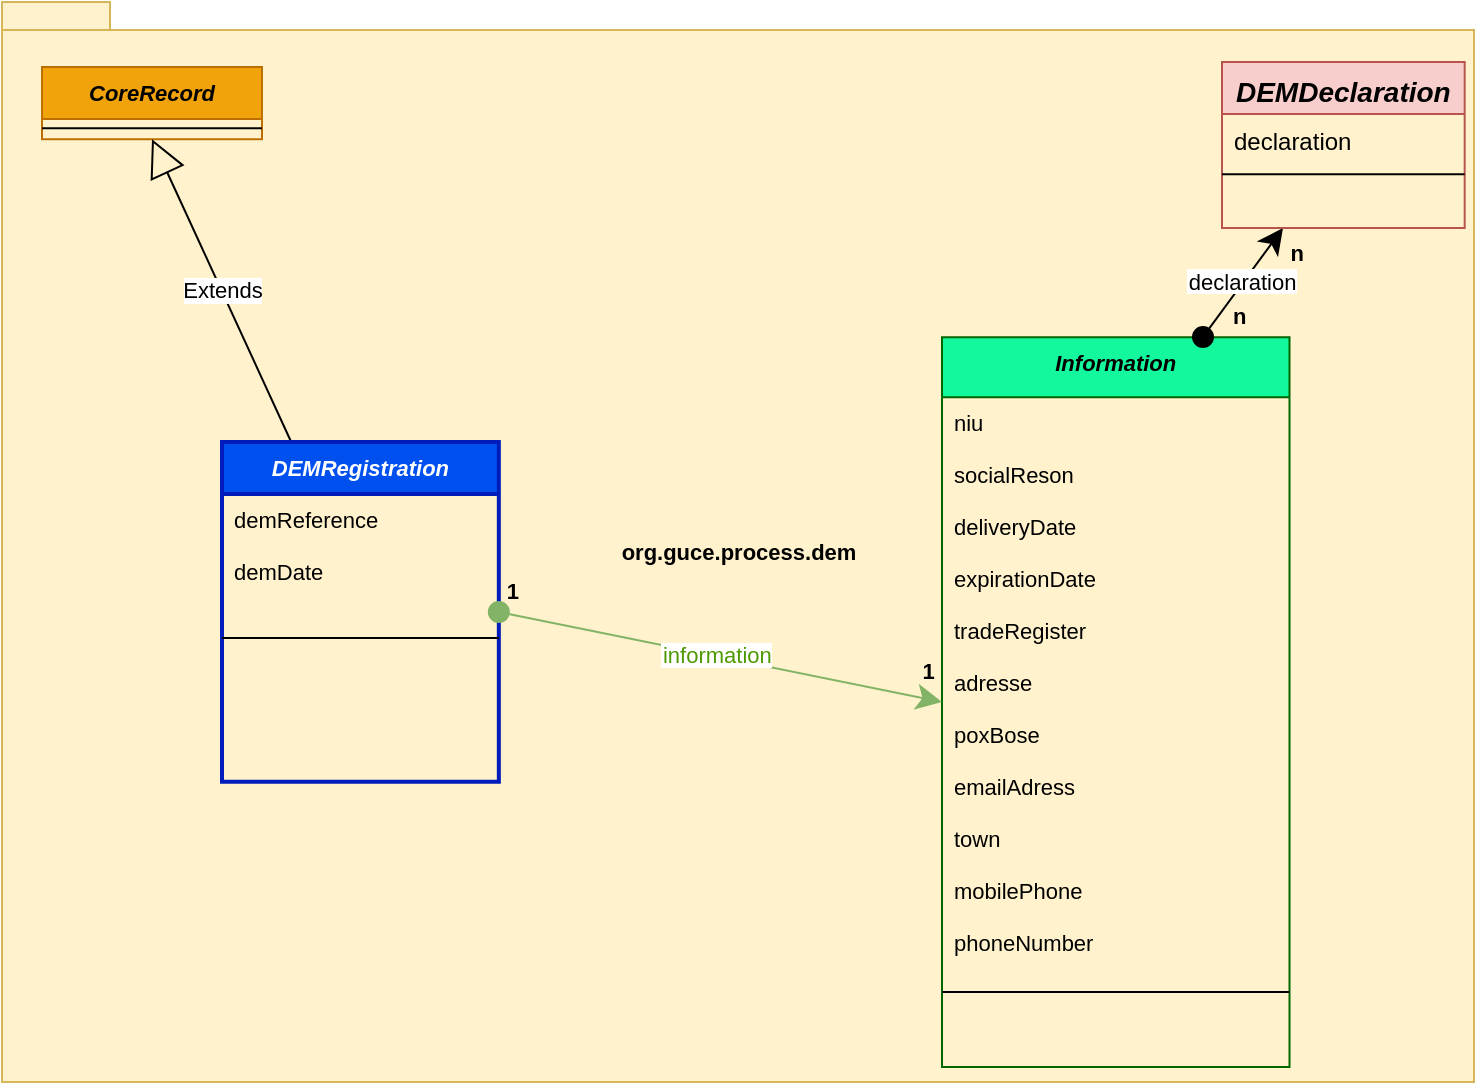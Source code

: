 <mxfile compressed="false" version="21.7.5" type="device">
  <diagram id="dzslenoz5EgcA-fO8ZGD" name="Page-1">
    <mxGraphModel dx="1674" dy="884" grid="1" gridSize="10" guides="1" tooltips="1" connect="1" arrows="1" fold="1" page="1" pageScale="1" pageWidth="827" pageHeight="1169" math="0" shadow="0">
      <root>
        <mxCell id="0" />
        <mxCell id="1" parent="0" />
        <object label="org.guce.process.dem" element="package" placeholders="1" id="Sb3ObpHVFGHvWsoK8jhT-4">
          <mxCell style="shape=folder;fontStyle=1;spacingTop=10;tabWidth=40;tabHeight=14;tabPosition=left;html=1;container=1;fillColor=#fff2cc;labelPosition=center;verticalLabelPosition=middle;align=center;verticalAlign=middle;spacingLeft=0;fontSize=11;movable=1;resizable=1;rotatable=1;deletable=1;editable=1;locked=0;connectable=1;strokeColor=#d6b656;" parent="1" vertex="1">
            <mxGeometry x="414" y="670" width="736" height="540" as="geometry" />
          </mxCell>
        </object>
        <object label="CoreRecord" element="existingClass" description="" entity="org.guce.core.entities.CoreRecord" xml="" id="Sb3ObpHVFGHvWsoK8jhT-13">
          <mxCell style="swimlane;fontStyle=3;align=center;verticalAlign=top;childLayout=stackLayout;horizontal=1;startSize=26;horizontalStack=0;resizeParent=1;resizeLast=0;collapsible=1;marginBottom=0;rounded=0;shadow=0;strokeWidth=1;fillColor=#f0a30a;strokeColor=#BD7000;container=1;snapToPoint=1;fixDash=1;dropTarget=1;expand=1;treeMoving=1;fontSize=11;fontColor=#000000;" parent="Sb3ObpHVFGHvWsoK8jhT-4" vertex="1">
            <mxGeometry x="20" y="32.48" width="110" height="36.176" as="geometry">
              <mxRectangle x="230" y="140" width="160" height="26" as="alternateBounds" />
            </mxGeometry>
          </mxCell>
        </object>
        <mxCell id="Sb3ObpHVFGHvWsoK8jhT-14" value="" style="line;strokeWidth=1;fillColor=none;align=left;verticalAlign=middle;spacingTop=-1;spacingLeft=3;spacingRight=3;rotatable=0;labelPosition=right;points=[];portConstraint=eastwest;fontSize=11;" parent="Sb3ObpHVFGHvWsoK8jhT-13" vertex="1">
          <mxGeometry y="26" width="110" height="9.195" as="geometry" />
        </mxCell>
        <object label="Extends" element="extends" id="Sb3ObpHVFGHvWsoK8jhT-15">
          <mxCell style="endArrow=block;endSize=16;endFill=0;html=1;sourcePerimeterSpacing=-4;strokeWidth=1;fontSize=11;align=center;snapToPoint=1;fixDash=1;entryX=0.5;entryY=1;entryDx=0;entryDy=0;exitX=0.25;exitY=0;exitDx=0;exitDy=0;" parent="Sb3ObpHVFGHvWsoK8jhT-4" source="Sb3ObpHVFGHvWsoK8jhT-5" target="Sb3ObpHVFGHvWsoK8jhT-13" edge="1">
            <mxGeometry width="160" relative="1" as="geometry">
              <mxPoint x="125.733" y="183.892" as="sourcePoint" />
              <mxPoint x="289.289" y="183.892" as="targetPoint" />
            </mxGeometry>
          </mxCell>
        </object>
        <object label="DEMRegistration" element="class" table_name="DEM_MIN_REG" package_name="" xml_element="DEM_CONTENT" json_element="" description="Declaration d&#39;existence MINCOMMERCE" code="DEM" has_containers="false" columns="datedemande:information.deliveryDate,datedexpiration:information.expirationDate,NIU:information.niu,Activite:information.declaration" referenceField="demReference" afterFields="demDate,demReference" author="NGC" process_description="Declaration d&#39;existence MINCOMMERCE" attachments_types="IM:IMMATRICULATION ,EN:ENGARGEMENT,AT:ATTESTATION,AU:AUTRE " charger_xml_name="CLIENT" requestCode="01" responseCICode="11" ciCode="02" validationCode="04" modicationRequestCode="09" modificationCode="10" rejectCode="03" invoice.activity="false" partner.code="MINCOMMERCE" process_descriptionEn="Declaration d&#39;existence MINCOMMERCE" goods.type="CT" payment.activity="true" id="Sb3ObpHVFGHvWsoK8jhT-5">
          <mxCell style="swimlane;fontStyle=3;align=center;verticalAlign=top;childLayout=stackLayout;horizontal=1;startSize=26;horizontalStack=0;resizeParent=1;resizeLast=0;collapsible=1;marginBottom=0;rounded=0;shadow=0;strokeWidth=2;fillColor=#0050ef;strokeColor=#001DBC;container=1;snapToPoint=1;fixDash=1;dropTarget=1;expand=1;treeMoving=1;fontSize=11;perimeterSpacing=0;swimlaneLine=1;sketch=0;fontColor=#ffffff;" parent="Sb3ObpHVFGHvWsoK8jhT-4" vertex="1">
            <mxGeometry x="110" y="220.004" width="138.42" height="169.923" as="geometry">
              <mxRectangle x="65.996" y="230.005" width="160" height="26" as="alternateBounds" />
            </mxGeometry>
          </mxCell>
        </object>
        <object label="demReference" type="string" element="field" label_name="N° de declaration d&#39;existence" column_name="REFERENCE_DEM" max_size="35" min_size="" options="" optionsClass="" nullable="" unique="" xml_element="NUMERO_DEM_MINCOMMERCE" sequence="2" label_nameEn="Declaration of existence number" id="SyuQHoE2tsR2rqhEWGtb-2">
          <mxCell style="text;strokeColor=none;fillColor=none;align=left;verticalAlign=top;spacingLeft=4;spacingRight=4;overflow=hidden;rotatable=0;points=[[0,0.5],[1,0.5]];portConstraint=eastwest;connectable=0;allowArrows=0;autosize=0;resizable=0;shadow=0;sketch=0;fontSize=11;" parent="Sb3ObpHVFGHvWsoK8jhT-5" vertex="1">
            <mxGeometry y="26" width="138.42" height="26" as="geometry" />
          </mxCell>
        </object>
        <object label="demDate" type="date" element="field" label_name="Date Declaration d&#39;exitence" column_name="DEM_DATE" max_size="" min_size="" options="" optionsClass="" nullable="" unique="" xml_element="DATE_DEM_MINEPDED" sequence="3" label_nameEn="Declaration of existence Date" id="H-aZSpLhL-oLSM1OxbNI-11">
          <mxCell style="text;strokeColor=none;fillColor=none;align=left;verticalAlign=top;spacingLeft=4;spacingRight=4;overflow=hidden;rotatable=0;points=[[0,0.5],[1,0.5]];portConstraint=eastwest;connectable=0;allowArrows=0;autosize=0;resizable=0;shadow=0;sketch=0;fontSize=11;" parent="Sb3ObpHVFGHvWsoK8jhT-5" vertex="1">
            <mxGeometry y="52" width="138.42" height="26" as="geometry" />
          </mxCell>
        </object>
        <mxCell id="Sb3ObpHVFGHvWsoK8jhT-7" value="" style="line;strokeWidth=1;fillColor=none;align=left;verticalAlign=middle;spacingTop=-1;spacingLeft=3;spacingRight=3;rotatable=0;labelPosition=right;points=[];portConstraint=eastwest;fontSize=11;" parent="Sb3ObpHVFGHvWsoK8jhT-5" vertex="1">
          <mxGeometry y="78" width="138.42" height="39.923" as="geometry" />
        </mxCell>
        <object label="Information" element="embeddable" table_name="" package_name="" xml_element="" json_element="" description="" id="fMMyehuQm7Rs16wvk35I-1">
          <mxCell style="swimlane;fontStyle=3;align=center;verticalAlign=top;childLayout=stackLayout;horizontal=1;startSize=30;horizontalStack=0;resizeParent=1;resizeLast=0;collapsible=1;marginBottom=0;rounded=0;shadow=0;strokeWidth=1;container=1;snapToPoint=1;fixDash=1;dropTarget=1;expand=1;treeMoving=1;fillColor=#14F89D;strokeColor=#006600;fontSize=11;" parent="Sb3ObpHVFGHvWsoK8jhT-4" vertex="1">
            <mxGeometry x="470" y="167.599" width="173.75" height="364.861" as="geometry">
              <mxRectangle x="230" y="140" width="160" height="26" as="alternateBounds" />
            </mxGeometry>
          </mxCell>
        </object>
        <object label="niu" type="string" element="field" label_name="NUI" column_name="CAD_NIU" max_size="" min_size="" options="" optionsClass="" nullable="" unique="" xml_element="NI_U" sequence="1" label_nameEn="NUI" id="GqHOEeOof1CwY4KCARHv-71">
          <mxCell style="text;strokeColor=none;fillColor=none;align=left;verticalAlign=top;spacingLeft=4;spacingRight=4;overflow=hidden;rotatable=0;points=[[0,0.5],[1,0.5]];portConstraint=eastwest;connectable=0;allowArrows=0;autosize=0;resizable=0;fontSize=11;" parent="fMMyehuQm7Rs16wvk35I-1" vertex="1">
            <mxGeometry y="30" width="173.75" height="26" as="geometry" />
          </mxCell>
        </object>
        <object label="socialReson" type="string" element="field" label_name="Raison social" column_name="CAD_NOM_DEPOSANT" max_size="" min_size="" options="" optionsClass="" nullable="" unique="" xml_element="SOCIAL_REASON" sequence="2" label_nameEn="Social Reason" id="GqHOEeOof1CwY4KCARHv-72">
          <mxCell style="text;strokeColor=none;fillColor=none;align=left;verticalAlign=top;spacingLeft=4;spacingRight=4;overflow=hidden;rotatable=0;points=[[0,0.5],[1,0.5]];portConstraint=eastwest;connectable=0;allowArrows=0;autosize=0;resizable=0;fontSize=11;" parent="fMMyehuQm7Rs16wvk35I-1" vertex="1">
            <mxGeometry y="56" width="173.75" height="26" as="geometry" />
          </mxCell>
        </object>
        <object label="deliveryDate" type="date" element="field" label_name="Date de delivrance" column_name="DE_DATE_DEL" max_size="" min_size="" options="" optionsClass="" nullable="" unique="" xml_element="DATE_DEL_DEM_MINCOMMERCE" sequence="3" label_nameEn="delivery date" id="GqHOEeOof1CwY4KCARHv-73">
          <mxCell style="text;strokeColor=none;fillColor=none;align=left;verticalAlign=top;spacingLeft=4;spacingRight=4;overflow=hidden;rotatable=0;points=[[0,0.5],[1,0.5]];portConstraint=eastwest;connectable=0;allowArrows=0;autosize=0;resizable=0;shadow=0;sketch=0;fontSize=11;" parent="fMMyehuQm7Rs16wvk35I-1" vertex="1">
            <mxGeometry y="82" width="173.75" height="26" as="geometry" />
          </mxCell>
        </object>
        <object label="expirationDate" type="date" element="field" label_name="Date de expiration" column_name="DE_DATE_EXP" max_size="" min_size="" options="" optionsClass="" nullable="" unique="" xml_element="DATE_EXP_DEM_MINCOMMERCE" sequence="4" label_nameEn="expiration date" id="GqHOEeOof1CwY4KCARHv-74">
          <mxCell style="text;strokeColor=none;fillColor=none;align=left;verticalAlign=top;spacingLeft=4;spacingRight=4;overflow=hidden;rotatable=0;points=[[0,0.5],[1,0.5]];portConstraint=eastwest;connectable=0;allowArrows=0;autosize=0;resizable=0;shadow=0;sketch=0;fontSize=11;" parent="fMMyehuQm7Rs16wvk35I-1" vertex="1">
            <mxGeometry y="108" width="173.75" height="26" as="geometry" />
          </mxCell>
        </object>
        <object label="tradeRegister" type="String" element="field" label_name="Registre de commerce" column_name="DE_TRADE" max_size="" min_size="" options="" optionsClass="" nullable="" unique="" xml_element="TRADE_DEM_MINCOMMERCE" sequence="5" label_nameEn="Trade register" id="GqHOEeOof1CwY4KCARHv-75">
          <mxCell style="text;strokeColor=none;fillColor=none;align=left;verticalAlign=top;spacingLeft=4;spacingRight=4;overflow=hidden;rotatable=0;points=[[0,0.5],[1,0.5]];portConstraint=eastwest;connectable=0;allowArrows=0;autosize=0;resizable=0;shadow=0;sketch=0;fontSize=11;" parent="fMMyehuQm7Rs16wvk35I-1" vertex="1">
            <mxGeometry y="134" width="173.75" height="26" as="geometry" />
          </mxCell>
        </object>
        <object label="adresse" type="String" element="field" label_name="adresse 1" column_name="DE_ADRESS" max_size="" min_size="" options="" optionsClass="" nullable="" unique="" xml_element="ADRESSE_DEM_MINCOMMERCE" sequence="7" label_nameEn="adresse 1" id="GqHOEeOof1CwY4KCARHv-77">
          <mxCell style="text;strokeColor=none;fillColor=none;align=left;verticalAlign=top;spacingLeft=4;spacingRight=4;overflow=hidden;rotatable=0;points=[[0,0.5],[1,0.5]];portConstraint=eastwest;connectable=0;allowArrows=0;autosize=0;resizable=0;shadow=0;sketch=0;fontSize=11;" parent="fMMyehuQm7Rs16wvk35I-1" vertex="1">
            <mxGeometry y="160" width="173.75" height="26" as="geometry" />
          </mxCell>
        </object>
        <object label="poxBose" type="String" element="field" label_name="Boite Postale" column_name="DE_POX_BOX" max_size="" min_size="" options="" optionsClass="" nullable="" unique="" xml_element="BOX_DEM_MINCOMMERCE" sequence="8" label_nameEn="post Box" id="GqHOEeOof1CwY4KCARHv-84">
          <mxCell style="text;strokeColor=none;fillColor=none;align=left;verticalAlign=top;spacingLeft=4;spacingRight=4;overflow=hidden;rotatable=0;points=[[0,0.5],[1,0.5]];portConstraint=eastwest;connectable=0;allowArrows=0;autosize=0;resizable=0;shadow=0;sketch=0;fontSize=11;" parent="fMMyehuQm7Rs16wvk35I-1" vertex="1">
            <mxGeometry y="186" width="173.75" height="26" as="geometry" />
          </mxCell>
        </object>
        <object label="emailAdress" type="String" element="field" label_name="Adresse electronique" column_name="DE_EMAIL_ADRESSE" max_size="" min_size="" options="" optionsClass="" nullable="" unique="" xml_element="ADRESSE_EMAIL_DEM_MINCOMMERCE" sequence="9" label_nameEn="Email adress" id="GqHOEeOof1CwY4KCARHv-85">
          <mxCell style="text;strokeColor=none;fillColor=none;align=left;verticalAlign=top;spacingLeft=4;spacingRight=4;overflow=hidden;rotatable=0;points=[[0,0.5],[1,0.5]];portConstraint=eastwest;connectable=0;allowArrows=0;autosize=0;resizable=0;shadow=0;sketch=0;fontSize=11;" parent="fMMyehuQm7Rs16wvk35I-1" vertex="1">
            <mxGeometry y="212" width="173.75" height="26" as="geometry" />
          </mxCell>
        </object>
        <object label="town" type="String" element="field" label_name="ville" column_name="DE_TOWN" max_size="" min_size="" options="" optionsClass="" nullable="" unique="" xml_element="TOWN_DEM_MINCOMMERCE" sequence="10" label_nameEn="town" id="GqHOEeOof1CwY4KCARHv-86">
          <mxCell style="text;strokeColor=none;fillColor=none;align=left;verticalAlign=top;spacingLeft=4;spacingRight=4;overflow=hidden;rotatable=0;points=[[0,0.5],[1,0.5]];portConstraint=eastwest;connectable=0;allowArrows=0;autosize=0;resizable=0;shadow=0;sketch=0;fontSize=11;" parent="fMMyehuQm7Rs16wvk35I-1" vertex="1">
            <mxGeometry y="238" width="173.75" height="26" as="geometry" />
          </mxCell>
        </object>
        <object label="mobilePhone" type="String" element="field" label_name="Telephone Mobile" column_name="DE_MOBILE_PHONE" max_size="" min_size="" options="" optionsClass="" nullable="" unique="" xml_element="MOBILE_DEM_MINCOMMERCE" sequence="11" label_nameEn="Mobile Phone" id="GqHOEeOof1CwY4KCARHv-87">
          <mxCell style="text;strokeColor=none;fillColor=none;align=left;verticalAlign=top;spacingLeft=4;spacingRight=4;overflow=hidden;rotatable=0;points=[[0,0.5],[1,0.5]];portConstraint=eastwest;connectable=0;allowArrows=0;autosize=0;resizable=0;shadow=0;sketch=0;fontSize=11;" parent="fMMyehuQm7Rs16wvk35I-1" vertex="1">
            <mxGeometry y="264" width="173.75" height="26" as="geometry" />
          </mxCell>
        </object>
        <object label="phoneNumber" type="String" element="field" label_name="Telephone Fixe" column_name="DE_FIXE_PHONE" max_size="" min_size="" options="" optionsClass="" nullable="" unique="" xml_element="FIX_PHONE_DEM_MINCOMMERCE" sequence="12" label_nameEn="Phone number" id="GqHOEeOof1CwY4KCARHv-88">
          <mxCell style="text;strokeColor=none;fillColor=none;align=left;verticalAlign=top;spacingLeft=4;spacingRight=4;overflow=hidden;rotatable=0;points=[[0,0.5],[1,0.5]];portConstraint=eastwest;connectable=0;allowArrows=0;autosize=0;resizable=0;shadow=0;sketch=0;fontSize=11;" parent="fMMyehuQm7Rs16wvk35I-1" vertex="1">
            <mxGeometry y="290" width="173.75" height="26" as="geometry" />
          </mxCell>
        </object>
        <mxCell id="fMMyehuQm7Rs16wvk35I-4" value="" style="line;strokeWidth=1;fillColor=none;align=left;verticalAlign=middle;spacingTop=-1;spacingLeft=3;spacingRight=3;rotatable=0;labelPosition=right;points=[];portConstraint=eastwest;fontSize=11;" parent="fMMyehuQm7Rs16wvk35I-1" vertex="1">
          <mxGeometry y="316" width="173.75" height="22.861" as="geometry" />
        </mxCell>
        <object label="information" join_table="" join_column="" inverse_join_column="" mapped_by="" unique="" cascade="" inverse_name="" element="relation" fetch_type="" orphan_removal="" xml_element="FACTURE" sequence="15" label_name="information" label_nameEn="information" id="fMMyehuQm7Rs16wvk35I-5">
          <mxCell style="endArrow=classic;shadow=0;strokeWidth=1;rounded=0;endFill=1;elbow=vertical;endSize=10;startSize=10;sourcePerimeterSpacing=0;startArrow=oval;startFill=1;align=center;snapToPoint=1;targetPerimeterSpacing=0;fontSize=11;spacingRight=0;spacingBottom=2;spacing=0;fixDash=1;fontColor=#4D9900;fillColor=#d5e8d4;strokeColor=#82B366;exitX=1;exitY=0.5;exitDx=0;exitDy=0;" parent="Sb3ObpHVFGHvWsoK8jhT-4" source="Sb3ObpHVFGHvWsoK8jhT-5" target="fMMyehuQm7Rs16wvk35I-1" edge="1">
            <mxGeometry x="-0.012" relative="1" as="geometry">
              <mxPoint x="245" y="200.356" as="sourcePoint" />
              <mxPoint x="368" y="237.196" as="targetPoint" />
              <mxPoint as="offset" />
              <Array as="points" />
            </mxGeometry>
          </mxCell>
        </object>
        <object label="1" element="card" id="fMMyehuQm7Rs16wvk35I-6">
          <mxCell style="resizable=0;align=left;verticalAlign=bottom;labelBackgroundColor=none;fontSize=11;fontStyle=1;spacing=4;" parent="fMMyehuQm7Rs16wvk35I-5" connectable="0" vertex="1">
            <mxGeometry x="-1" relative="1" as="geometry">
              <mxPoint as="offset" />
            </mxGeometry>
          </mxCell>
        </object>
        <object label="1" element="card" id="fMMyehuQm7Rs16wvk35I-7">
          <mxCell style="resizable=0;align=right;verticalAlign=bottom;labelBackgroundColor=none;fontSize=11;fontStyle=1;spacing=4;" parent="fMMyehuQm7Rs16wvk35I-5" connectable="0" vertex="1">
            <mxGeometry x="1" relative="1" as="geometry">
              <mxPoint y="-5" as="offset" />
            </mxGeometry>
          </mxCell>
        </object>
        <object label="declaration" join_table="" join_column="" inverse_join_column="" mapped_by="" unique="" cascade="" inverse_name="" element="relation" fetch_type="" orphan_removal="" xml_element="Declaration" sequence="6" label_name="Type de declaration" label_nameEn="Type of declaration" id="KvWwAyJbcnlXMrYyn6Tw-4">
          <mxCell style="endArrow=classic;shadow=0;strokeWidth=1;rounded=0;endFill=1;elbow=vertical;endSize=10;startSize=10;sourcePerimeterSpacing=0;startArrow=oval;startFill=1;align=center;snapToPoint=1;targetPerimeterSpacing=0;fontSize=11;spacingRight=0;spacingBottom=2;spacing=0;fixDash=1;" parent="Sb3ObpHVFGHvWsoK8jhT-4" source="fMMyehuQm7Rs16wvk35I-1" target="KvWwAyJbcnlXMrYyn6Tw-1" edge="1">
            <mxGeometry x="-0.012" relative="1" as="geometry">
              <mxPoint y="646" as="sourcePoint" />
              <mxPoint x="218" y="430" as="targetPoint" />
              <mxPoint as="offset" />
              <Array as="points" />
            </mxGeometry>
          </mxCell>
        </object>
        <object label="n" element="card" id="KvWwAyJbcnlXMrYyn6Tw-5">
          <mxCell style="resizable=0;align=left;verticalAlign=bottom;labelBackgroundColor=none;fontSize=11;fontStyle=1;spacing=4;" parent="KvWwAyJbcnlXMrYyn6Tw-4" connectable="0" vertex="1">
            <mxGeometry x="-1" relative="1" as="geometry">
              <mxPoint x="11" as="offset" />
            </mxGeometry>
          </mxCell>
        </object>
        <object label="n" element="card" id="KvWwAyJbcnlXMrYyn6Tw-6">
          <mxCell style="resizable=0;align=right;verticalAlign=bottom;labelBackgroundColor=none;fontSize=11;fontStyle=1;spacing=4;" parent="KvWwAyJbcnlXMrYyn6Tw-4" connectable="0" vertex="1">
            <mxGeometry x="1" relative="1" as="geometry">
              <mxPoint x="14" y="23" as="offset" />
            </mxGeometry>
          </mxCell>
        </object>
        <object label="DEMDeclaration" element="class" table_name="DEM_TYPE" package_name="" xml_element="DEM_TYPE" json_element="" description="Gestion des domaines" code="DEM_TYPE" columns="declaration:declaration" tilte="" titleEn="declaration of existence" process_description="Type de declaration d&#39;existence" process_descriptioneN="Type of declaration of existence" searchs="declaration:declaration" name_field="declaration" title="declaration d&#39;exitence" exportables="declaration:declaration" list_title="Liste des declaration d&#39;existance" id="KvWwAyJbcnlXMrYyn6Tw-1">
          <mxCell style="swimlane;fontStyle=3;align=center;verticalAlign=top;childLayout=stackLayout;horizontal=1;startSize=26;horizontalStack=0;resizeParent=1;resizeLast=0;collapsible=1;marginBottom=0;rounded=0;shadow=0;strokeWidth=1;fillColor=#f8cecc;strokeColor=#b85450;container=1;snapToPoint=1;fixDash=1;dropTarget=1;expand=1;treeMoving=1;fontSize=14;" parent="Sb3ObpHVFGHvWsoK8jhT-4" vertex="1">
            <mxGeometry x="610" y="30" width="121.34" height="82.96" as="geometry">
              <mxRectangle x="230" y="140" width="160" height="26" as="alternateBounds" />
            </mxGeometry>
          </mxCell>
        </object>
        <object label="declaration" type="string" element="field" label_name="Type de declaration" column_name="" max_size="" min_size="" options="" optionsClass="" nullable="" unique="" label_nameEn="Type of declaration" xml_element="DEM_DECLARATION" id="KvWwAyJbcnlXMrYyn6Tw-2">
          <mxCell style="text;strokeColor=none;fillColor=none;align=left;verticalAlign=top;spacingLeft=4;spacingRight=4;overflow=hidden;rotatable=0;points=[[0,0.5],[1,0.5]];portConstraint=eastwest;connectable=0;allowArrows=0;autosize=0;resizable=0;" parent="KvWwAyJbcnlXMrYyn6Tw-1" vertex="1">
            <mxGeometry y="26" width="121.34" height="26" as="geometry" />
          </mxCell>
        </object>
        <mxCell id="KvWwAyJbcnlXMrYyn6Tw-3" value="" style="line;strokeWidth=1;fillColor=none;align=left;verticalAlign=middle;spacingTop=-1;spacingLeft=3;spacingRight=3;rotatable=0;labelPosition=right;points=[];portConstraint=eastwest;" parent="KvWwAyJbcnlXMrYyn6Tw-1" vertex="1">
          <mxGeometry y="52" width="121.34" height="8.329" as="geometry" />
        </mxCell>
      </root>
    </mxGraphModel>
  </diagram>
</mxfile>
